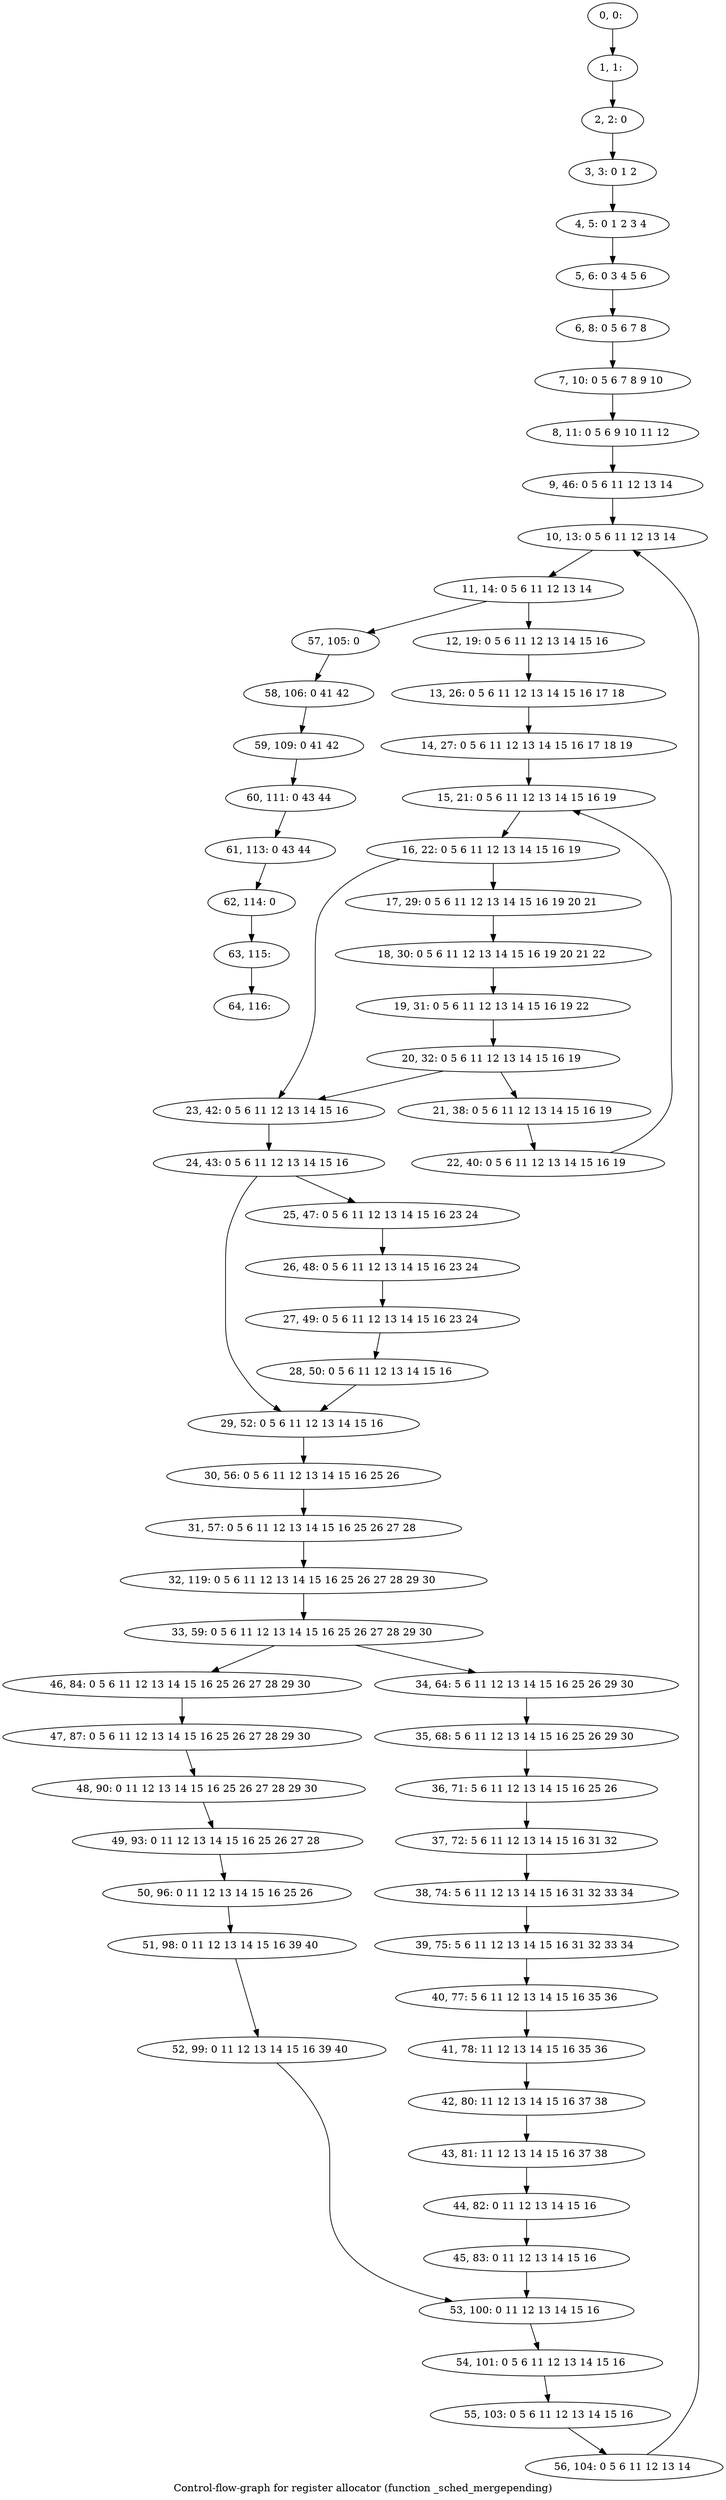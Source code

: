 digraph G {
graph [label="Control-flow-graph for register allocator (function _sched_mergepending)"]
0[label="0, 0: "];
1[label="1, 1: "];
2[label="2, 2: 0 "];
3[label="3, 3: 0 1 2 "];
4[label="4, 5: 0 1 2 3 4 "];
5[label="5, 6: 0 3 4 5 6 "];
6[label="6, 8: 0 5 6 7 8 "];
7[label="7, 10: 0 5 6 7 8 9 10 "];
8[label="8, 11: 0 5 6 9 10 11 12 "];
9[label="9, 46: 0 5 6 11 12 13 14 "];
10[label="10, 13: 0 5 6 11 12 13 14 "];
11[label="11, 14: 0 5 6 11 12 13 14 "];
12[label="12, 19: 0 5 6 11 12 13 14 15 16 "];
13[label="13, 26: 0 5 6 11 12 13 14 15 16 17 18 "];
14[label="14, 27: 0 5 6 11 12 13 14 15 16 17 18 19 "];
15[label="15, 21: 0 5 6 11 12 13 14 15 16 19 "];
16[label="16, 22: 0 5 6 11 12 13 14 15 16 19 "];
17[label="17, 29: 0 5 6 11 12 13 14 15 16 19 20 21 "];
18[label="18, 30: 0 5 6 11 12 13 14 15 16 19 20 21 22 "];
19[label="19, 31: 0 5 6 11 12 13 14 15 16 19 22 "];
20[label="20, 32: 0 5 6 11 12 13 14 15 16 19 "];
21[label="21, 38: 0 5 6 11 12 13 14 15 16 19 "];
22[label="22, 40: 0 5 6 11 12 13 14 15 16 19 "];
23[label="23, 42: 0 5 6 11 12 13 14 15 16 "];
24[label="24, 43: 0 5 6 11 12 13 14 15 16 "];
25[label="25, 47: 0 5 6 11 12 13 14 15 16 23 24 "];
26[label="26, 48: 0 5 6 11 12 13 14 15 16 23 24 "];
27[label="27, 49: 0 5 6 11 12 13 14 15 16 23 24 "];
28[label="28, 50: 0 5 6 11 12 13 14 15 16 "];
29[label="29, 52: 0 5 6 11 12 13 14 15 16 "];
30[label="30, 56: 0 5 6 11 12 13 14 15 16 25 26 "];
31[label="31, 57: 0 5 6 11 12 13 14 15 16 25 26 27 28 "];
32[label="32, 119: 0 5 6 11 12 13 14 15 16 25 26 27 28 29 30 "];
33[label="33, 59: 0 5 6 11 12 13 14 15 16 25 26 27 28 29 30 "];
34[label="34, 64: 5 6 11 12 13 14 15 16 25 26 29 30 "];
35[label="35, 68: 5 6 11 12 13 14 15 16 25 26 29 30 "];
36[label="36, 71: 5 6 11 12 13 14 15 16 25 26 "];
37[label="37, 72: 5 6 11 12 13 14 15 16 31 32 "];
38[label="38, 74: 5 6 11 12 13 14 15 16 31 32 33 34 "];
39[label="39, 75: 5 6 11 12 13 14 15 16 31 32 33 34 "];
40[label="40, 77: 5 6 11 12 13 14 15 16 35 36 "];
41[label="41, 78: 11 12 13 14 15 16 35 36 "];
42[label="42, 80: 11 12 13 14 15 16 37 38 "];
43[label="43, 81: 11 12 13 14 15 16 37 38 "];
44[label="44, 82: 0 11 12 13 14 15 16 "];
45[label="45, 83: 0 11 12 13 14 15 16 "];
46[label="46, 84: 0 5 6 11 12 13 14 15 16 25 26 27 28 29 30 "];
47[label="47, 87: 0 5 6 11 12 13 14 15 16 25 26 27 28 29 30 "];
48[label="48, 90: 0 11 12 13 14 15 16 25 26 27 28 29 30 "];
49[label="49, 93: 0 11 12 13 14 15 16 25 26 27 28 "];
50[label="50, 96: 0 11 12 13 14 15 16 25 26 "];
51[label="51, 98: 0 11 12 13 14 15 16 39 40 "];
52[label="52, 99: 0 11 12 13 14 15 16 39 40 "];
53[label="53, 100: 0 11 12 13 14 15 16 "];
54[label="54, 101: 0 5 6 11 12 13 14 15 16 "];
55[label="55, 103: 0 5 6 11 12 13 14 15 16 "];
56[label="56, 104: 0 5 6 11 12 13 14 "];
57[label="57, 105: 0 "];
58[label="58, 106: 0 41 42 "];
59[label="59, 109: 0 41 42 "];
60[label="60, 111: 0 43 44 "];
61[label="61, 113: 0 43 44 "];
62[label="62, 114: 0 "];
63[label="63, 115: "];
64[label="64, 116: "];
0->1 ;
1->2 ;
2->3 ;
3->4 ;
4->5 ;
5->6 ;
6->7 ;
7->8 ;
8->9 ;
9->10 ;
10->11 ;
11->12 ;
11->57 ;
12->13 ;
13->14 ;
14->15 ;
15->16 ;
16->17 ;
16->23 ;
17->18 ;
18->19 ;
19->20 ;
20->21 ;
20->23 ;
21->22 ;
22->15 ;
23->24 ;
24->25 ;
24->29 ;
25->26 ;
26->27 ;
27->28 ;
28->29 ;
29->30 ;
30->31 ;
31->32 ;
32->33 ;
33->34 ;
33->46 ;
34->35 ;
35->36 ;
36->37 ;
37->38 ;
38->39 ;
39->40 ;
40->41 ;
41->42 ;
42->43 ;
43->44 ;
44->45 ;
45->53 ;
46->47 ;
47->48 ;
48->49 ;
49->50 ;
50->51 ;
51->52 ;
52->53 ;
53->54 ;
54->55 ;
55->56 ;
56->10 ;
57->58 ;
58->59 ;
59->60 ;
60->61 ;
61->62 ;
62->63 ;
63->64 ;
}
